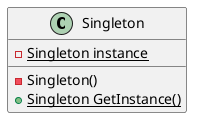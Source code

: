 @startuml
class Singleton 
{
    - {static} Singleton instance
    - Singleton()
    + {static} Singleton GetInstance()
}
@enduml
